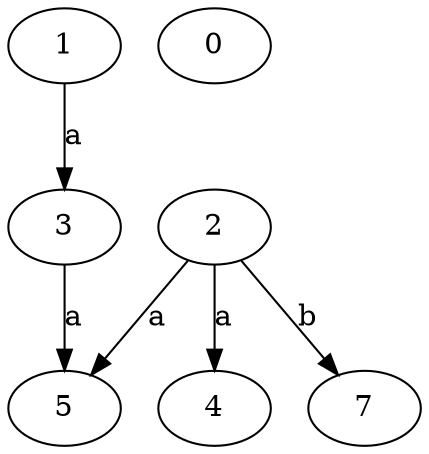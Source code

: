 strict digraph  {
3;
4;
5;
0;
1;
7;
2;
3 -> 5  [label=a];
1 -> 3  [label=a];
2 -> 4  [label=a];
2 -> 5  [label=a];
2 -> 7  [label=b];
}
